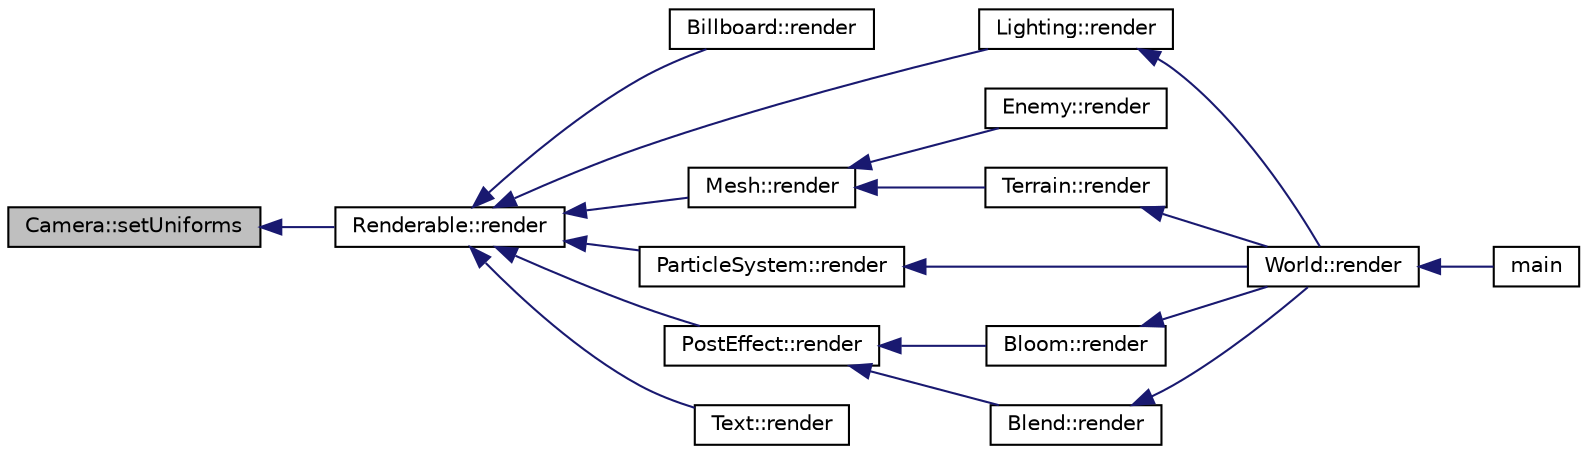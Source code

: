 digraph "Camera::setUniforms"
{
  edge [fontname="Helvetica",fontsize="10",labelfontname="Helvetica",labelfontsize="10"];
  node [fontname="Helvetica",fontsize="10",shape=record];
  rankdir="LR";
  Node1 [label="Camera::setUniforms",height=0.2,width=0.4,color="black", fillcolor="grey75", style="filled", fontcolor="black"];
  Node1 -> Node2 [dir="back",color="midnightblue",fontsize="10",style="solid",fontname="Helvetica"];
  Node2 [label="Renderable::render",height=0.2,width=0.4,color="black", fillcolor="white", style="filled",URL="$class_renderable.html#a1dce45c4703b60fd30acf824c77df9b6"];
  Node2 -> Node3 [dir="back",color="midnightblue",fontsize="10",style="solid",fontname="Helvetica"];
  Node3 [label="Billboard::render",height=0.2,width=0.4,color="black", fillcolor="white", style="filled",URL="$class_billboard.html#aacd8d0899c6621377217554d7ac0610a"];
  Node2 -> Node4 [dir="back",color="midnightblue",fontsize="10",style="solid",fontname="Helvetica"];
  Node4 [label="Lighting::render",height=0.2,width=0.4,color="black", fillcolor="white", style="filled",URL="$class_lighting.html#a139c84b1a180648b41694b47f281981b"];
  Node4 -> Node5 [dir="back",color="midnightblue",fontsize="10",style="solid",fontname="Helvetica"];
  Node5 [label="World::render",height=0.2,width=0.4,color="black", fillcolor="white", style="filled",URL="$class_world.html#a150eab10c21532162bb698d72aecec16"];
  Node5 -> Node6 [dir="back",color="midnightblue",fontsize="10",style="solid",fontname="Helvetica"];
  Node6 [label="main",height=0.2,width=0.4,color="black", fillcolor="white", style="filled",URL="$main_8cpp.html#a3c04138a5bfe5d72780bb7e82a18e627"];
  Node2 -> Node7 [dir="back",color="midnightblue",fontsize="10",style="solid",fontname="Helvetica"];
  Node7 [label="Mesh::render",height=0.2,width=0.4,color="black", fillcolor="white", style="filled",URL="$class_mesh.html#aa196429f3e87ecd53e8770ba979222f4"];
  Node7 -> Node8 [dir="back",color="midnightblue",fontsize="10",style="solid",fontname="Helvetica"];
  Node8 [label="Enemy::render",height=0.2,width=0.4,color="black", fillcolor="white", style="filled",URL="$class_enemy.html#a62875c8aba22d278c89caa87af6c7b69"];
  Node7 -> Node9 [dir="back",color="midnightblue",fontsize="10",style="solid",fontname="Helvetica"];
  Node9 [label="Terrain::render",height=0.2,width=0.4,color="black", fillcolor="white", style="filled",URL="$class_terrain.html#a56992faf594dadfdf2264c2f524ea12f"];
  Node9 -> Node5 [dir="back",color="midnightblue",fontsize="10",style="solid",fontname="Helvetica"];
  Node2 -> Node10 [dir="back",color="midnightblue",fontsize="10",style="solid",fontname="Helvetica"];
  Node10 [label="ParticleSystem::render",height=0.2,width=0.4,color="black", fillcolor="white", style="filled",URL="$class_particle_system.html#af2ec9e0fe49695569a9524f6a2238e6f"];
  Node10 -> Node5 [dir="back",color="midnightblue",fontsize="10",style="solid",fontname="Helvetica"];
  Node2 -> Node11 [dir="back",color="midnightblue",fontsize="10",style="solid",fontname="Helvetica"];
  Node11 [label="PostEffect::render",height=0.2,width=0.4,color="black", fillcolor="white", style="filled",URL="$class_post_effect.html#a7274d736bac1655cc0e38e5fdf0dcf20"];
  Node11 -> Node12 [dir="back",color="midnightblue",fontsize="10",style="solid",fontname="Helvetica"];
  Node12 [label="Bloom::render",height=0.2,width=0.4,color="black", fillcolor="white", style="filled",URL="$class_bloom.html#a7754f494e4a503d4483215912efe6687"];
  Node12 -> Node5 [dir="back",color="midnightblue",fontsize="10",style="solid",fontname="Helvetica"];
  Node11 -> Node13 [dir="back",color="midnightblue",fontsize="10",style="solid",fontname="Helvetica"];
  Node13 [label="Blend::render",height=0.2,width=0.4,color="black", fillcolor="white", style="filled",URL="$class_blend.html#a5399ccf82cbcb03559bd9176f5959a84"];
  Node13 -> Node5 [dir="back",color="midnightblue",fontsize="10",style="solid",fontname="Helvetica"];
  Node2 -> Node14 [dir="back",color="midnightblue",fontsize="10",style="solid",fontname="Helvetica"];
  Node14 [label="Text::render",height=0.2,width=0.4,color="black", fillcolor="white", style="filled",URL="$class_text.html#a8a365f1337c52ee44e006bd59b82ff28"];
}
